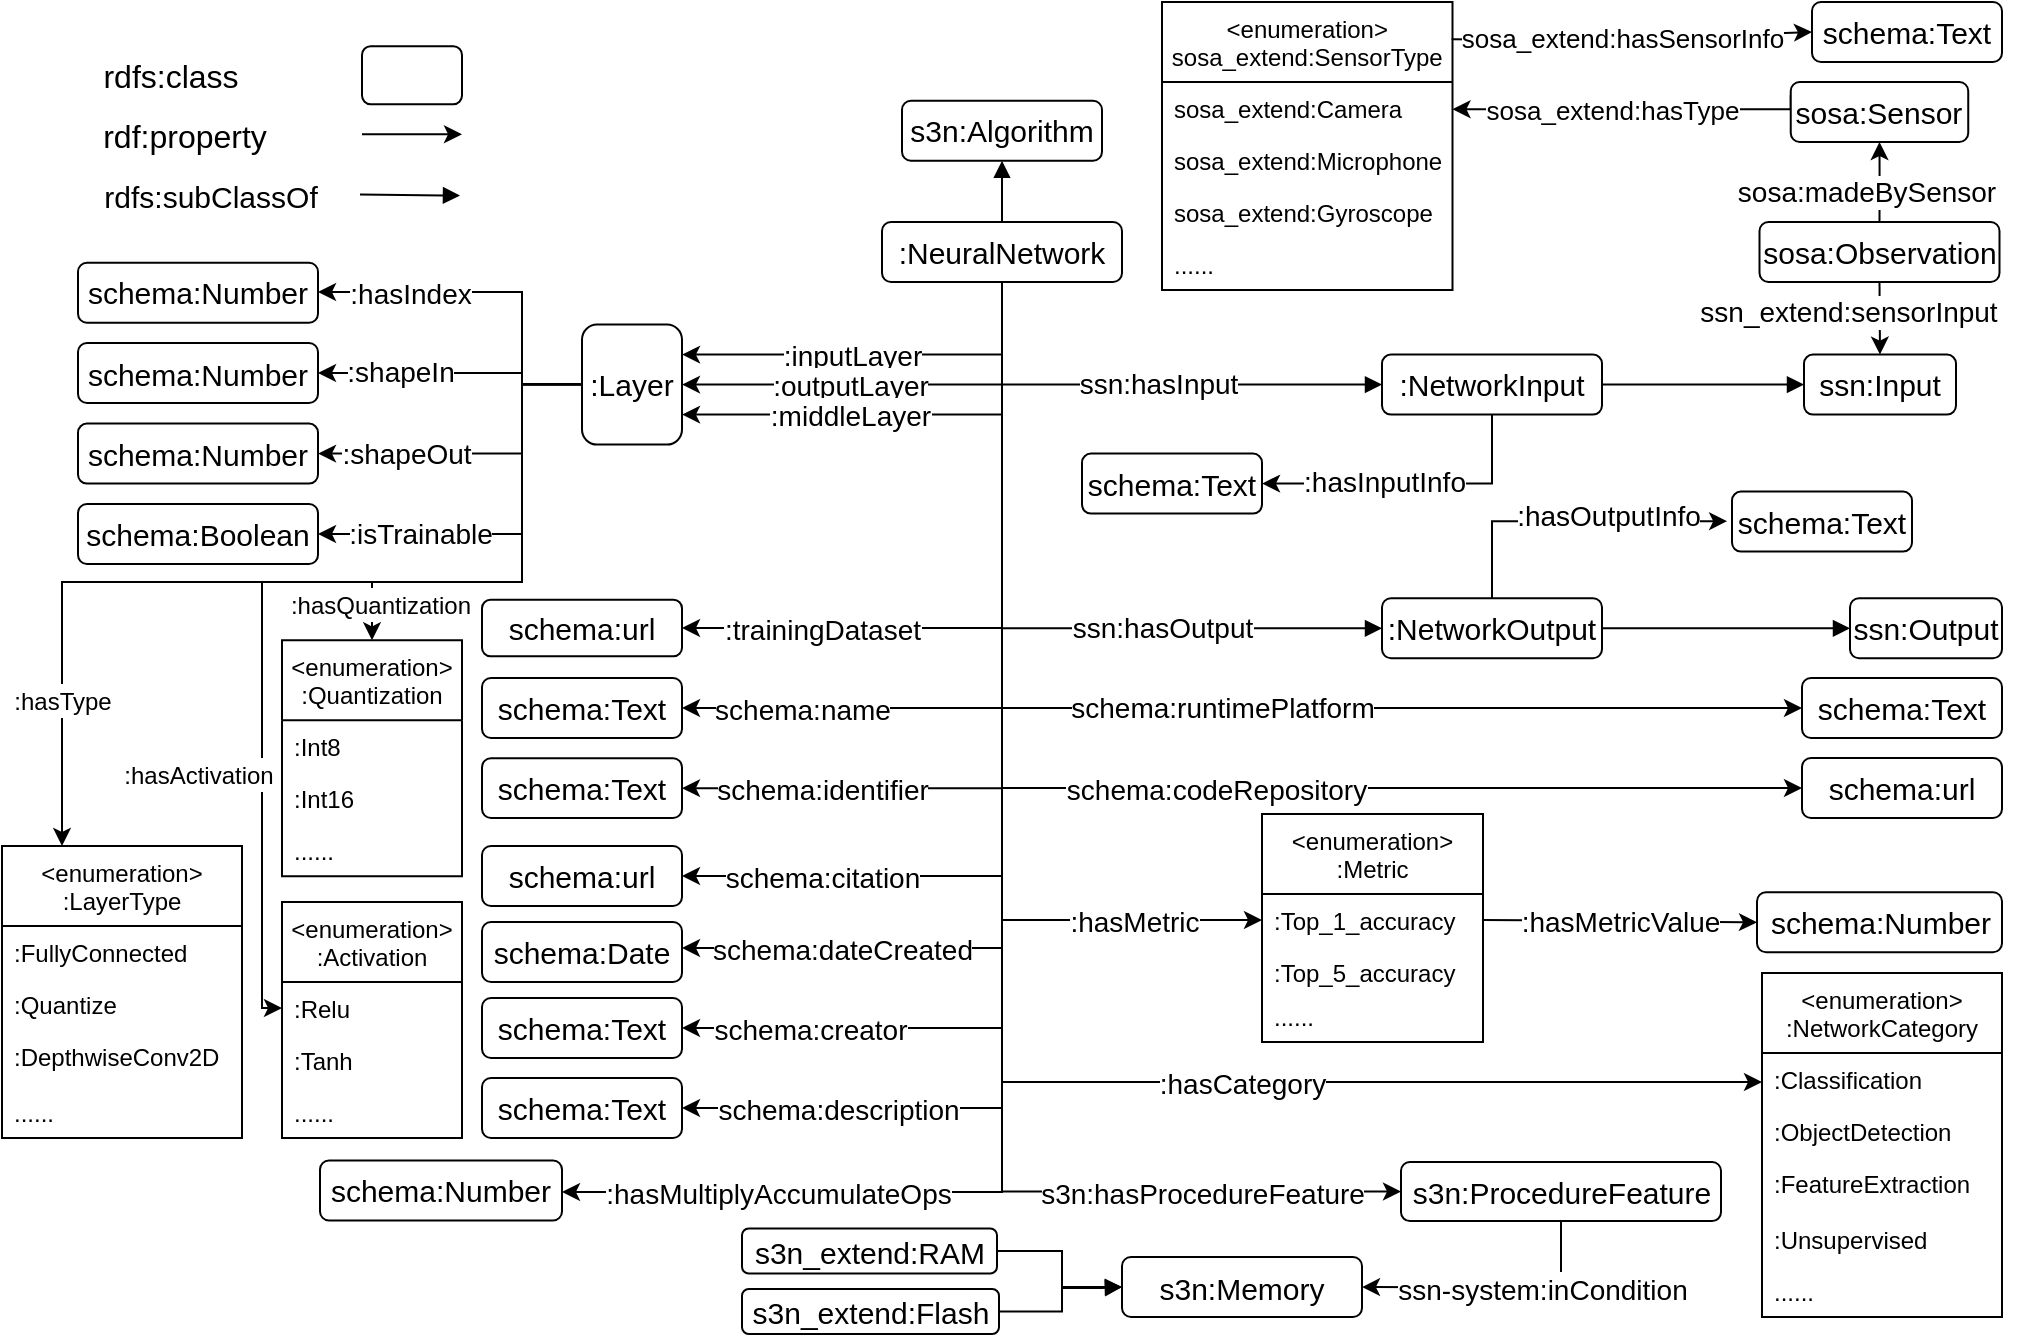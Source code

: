 <mxfile version="15.9.4" type="github">
  <diagram id="uV-LiDX_3luVWXQ_N6UU" name="Page-1">
    <mxGraphModel dx="2555" dy="695" grid="1" gridSize="10" guides="1" tooltips="1" connect="1" arrows="1" fold="1" page="1" pageScale="1" pageWidth="850" pageHeight="1100" math="0" shadow="0">
      <root>
        <mxCell id="0" />
        <mxCell id="1" parent="0" />
        <mxCell id="5j0TbUP-GXuLhpRAQQWD-1" value="s3n:Algorithm" style="rounded=1;whiteSpace=wrap;html=1;fontSize=15;" parent="1" vertex="1">
          <mxGeometry x="10" y="239.38" width="100" height="30" as="geometry" />
        </mxCell>
        <mxCell id="5j0TbUP-GXuLhpRAQQWD-2" value="&lt;font style=&quot;font-size: 14px&quot;&gt;schema:name&lt;/font&gt;" style="edgeStyle=orthogonalEdgeStyle;rounded=0;orthogonalLoop=1;jettySize=auto;html=1;exitX=0.5;exitY=1;exitDx=0;exitDy=0;fontSize=15;entryX=1;entryY=0.5;entryDx=0;entryDy=0;" parent="1" target="5j0TbUP-GXuLhpRAQQWD-20" edge="1">
          <mxGeometry x="0.671" relative="1" as="geometry">
            <mxPoint x="-90" y="503" as="targetPoint" />
            <Array as="points">
              <mxPoint x="60" y="543" />
            </Array>
            <mxPoint as="offset" />
            <mxPoint x="60" y="338.0" as="sourcePoint" />
          </mxGeometry>
        </mxCell>
        <mxCell id="5j0TbUP-GXuLhpRAQQWD-3" value="&lt;font style=&quot;font-size: 14px&quot;&gt;:trainingDataset&lt;/font&gt;" style="edgeStyle=orthogonalEdgeStyle;rounded=0;orthogonalLoop=1;jettySize=auto;html=1;exitX=0.5;exitY=1;exitDx=0;exitDy=0;entryX=1;entryY=0.5;entryDx=0;entryDy=0;fontSize=15;" parent="1" target="5j0TbUP-GXuLhpRAQQWD-21" edge="1">
          <mxGeometry x="0.569" relative="1" as="geometry">
            <mxPoint x="60" y="748" as="targetPoint" />
            <mxPoint as="offset" />
            <mxPoint x="60" y="338.0" as="sourcePoint" />
            <Array as="points">
              <mxPoint x="60" y="503" />
            </Array>
          </mxGeometry>
        </mxCell>
        <mxCell id="5j0TbUP-GXuLhpRAQQWD-5" value="&lt;font style=&quot;font-size: 14px&quot;&gt;:inputLayer&lt;/font&gt;" style="edgeStyle=orthogonalEdgeStyle;rounded=0;orthogonalLoop=1;jettySize=auto;html=1;exitX=0.5;exitY=1;exitDx=0;exitDy=0;entryX=1;entryY=0.25;entryDx=0;entryDy=0;fontSize=15;" parent="1" source="5j0TbUP-GXuLhpRAQQWD-15" target="5j0TbUP-GXuLhpRAQQWD-17" edge="1">
          <mxGeometry x="0.135" relative="1" as="geometry">
            <mxPoint as="offset" />
          </mxGeometry>
        </mxCell>
        <mxCell id="5j0TbUP-GXuLhpRAQQWD-6" value="&lt;font style=&quot;font-size: 14px&quot;&gt;:outputLayer&lt;/font&gt;" style="edgeStyle=orthogonalEdgeStyle;rounded=0;orthogonalLoop=1;jettySize=auto;html=1;exitX=0.5;exitY=1;exitDx=0;exitDy=0;entryX=1;entryY=0.5;entryDx=0;entryDy=0;fontSize=15;" parent="1" source="5j0TbUP-GXuLhpRAQQWD-15" target="5j0TbUP-GXuLhpRAQQWD-17" edge="1">
          <mxGeometry x="0.2" relative="1" as="geometry">
            <mxPoint x="-250" y="400" as="targetPoint" />
            <mxPoint as="offset" />
          </mxGeometry>
        </mxCell>
        <mxCell id="5j0TbUP-GXuLhpRAQQWD-7" value="&lt;font style=&quot;font-size: 14px&quot;&gt;:middleLayer&lt;/font&gt;" style="edgeStyle=orthogonalEdgeStyle;rounded=0;orthogonalLoop=1;jettySize=auto;html=1;exitX=0.5;exitY=1;exitDx=0;exitDy=0;entryX=1;entryY=0.75;entryDx=0;entryDy=0;fontSize=15;" parent="1" source="5j0TbUP-GXuLhpRAQQWD-15" target="5j0TbUP-GXuLhpRAQQWD-17" edge="1">
          <mxGeometry x="0.256" relative="1" as="geometry">
            <mxPoint as="offset" />
          </mxGeometry>
        </mxCell>
        <mxCell id="5j0TbUP-GXuLhpRAQQWD-11" value="&lt;font style=&quot;font-size: 14px&quot;&gt;s3n:hasProcedureFeature&lt;/font&gt;" style="edgeStyle=orthogonalEdgeStyle;rounded=0;orthogonalLoop=1;jettySize=auto;html=1;exitX=0.5;exitY=1;exitDx=0;exitDy=0;fontSize=15;endArrow=classic;endFill=1;entryX=0;entryY=0.5;entryDx=0;entryDy=0;" parent="1" source="5j0TbUP-GXuLhpRAQQWD-15" target="5j0TbUP-GXuLhpRAQQWD-171" edge="1">
          <mxGeometry x="0.696" relative="1" as="geometry">
            <mxPoint x="190" y="820" as="targetPoint" />
            <mxPoint as="offset" />
          </mxGeometry>
        </mxCell>
        <mxCell id="5j0TbUP-GXuLhpRAQQWD-12" style="edgeStyle=orthogonalEdgeStyle;rounded=0;orthogonalLoop=1;jettySize=auto;html=1;exitX=0.5;exitY=0;exitDx=0;exitDy=0;entryX=0.5;entryY=1;entryDx=0;entryDy=0;fontSize=15;endArrow=block;endFill=1;" parent="1" source="5j0TbUP-GXuLhpRAQQWD-15" target="5j0TbUP-GXuLhpRAQQWD-1" edge="1">
          <mxGeometry relative="1" as="geometry" />
        </mxCell>
        <mxCell id="5j0TbUP-GXuLhpRAQQWD-13" value="&lt;font style=&quot;font-size: 14px&quot;&gt;ssn:hasInput &lt;/font&gt;" style="edgeStyle=orthogonalEdgeStyle;rounded=0;orthogonalLoop=1;jettySize=auto;html=1;exitX=0.5;exitY=1;exitDx=0;exitDy=0;entryX=0;entryY=0.5;entryDx=0;entryDy=0;endArrow=block;endFill=1;" parent="1" target="5j0TbUP-GXuLhpRAQQWD-36" edge="1">
          <mxGeometry x="0.01" relative="1" as="geometry">
            <mxPoint as="offset" />
            <mxPoint x="60" y="345" as="sourcePoint" />
            <Array as="points">
              <mxPoint x="60" y="381" />
            </Array>
          </mxGeometry>
        </mxCell>
        <mxCell id="5j0TbUP-GXuLhpRAQQWD-14" value="&lt;font style=&quot;font-size: 14px&quot;&gt;ssn:hasOutput&lt;/font&gt;" style="edgeStyle=orthogonalEdgeStyle;rounded=0;orthogonalLoop=1;jettySize=auto;html=1;exitX=0.5;exitY=1;exitDx=0;exitDy=0;entryX=0;entryY=0.5;entryDx=0;entryDy=0;endArrow=block;endFill=1;" parent="1" target="5j0TbUP-GXuLhpRAQQWD-38" edge="1">
          <mxGeometry x="0.379" relative="1" as="geometry">
            <mxPoint as="offset" />
            <mxPoint x="60" y="339" as="sourcePoint" />
            <Array as="points">
              <mxPoint x="60" y="503" />
            </Array>
          </mxGeometry>
        </mxCell>
        <mxCell id="1VmDpu4pkAnbtlpNZlza-61" style="edgeStyle=orthogonalEdgeStyle;rounded=0;orthogonalLoop=1;jettySize=auto;html=1;exitX=0.5;exitY=1;exitDx=0;exitDy=0;entryX=0;entryY=0.5;entryDx=0;entryDy=0;" parent="1" source="5j0TbUP-GXuLhpRAQQWD-15" target="1VmDpu4pkAnbtlpNZlza-60" edge="1">
          <mxGeometry relative="1" as="geometry" />
        </mxCell>
        <mxCell id="1VmDpu4pkAnbtlpNZlza-62" value="&lt;font style=&quot;font-size: 14px&quot;&gt;schema:runtimePlatform&lt;/font&gt;" style="edgeLabel;html=1;align=center;verticalAlign=middle;resizable=0;points=[];" parent="1VmDpu4pkAnbtlpNZlza-61" vertex="1" connectable="0">
          <mxGeometry x="0.662" y="-2" relative="1" as="geometry">
            <mxPoint x="-187" y="-2" as="offset" />
          </mxGeometry>
        </mxCell>
        <mxCell id="5j0TbUP-GXuLhpRAQQWD-15" value=":NeuralNetwork" style="rounded=1;whiteSpace=wrap;html=1;fontSize=15;" parent="1" vertex="1">
          <mxGeometry y="300" width="120" height="30" as="geometry" />
        </mxCell>
        <mxCell id="1VmDpu4pkAnbtlpNZlza-74" value="" style="edgeStyle=orthogonalEdgeStyle;rounded=0;orthogonalLoop=1;jettySize=auto;html=1;exitX=0;exitY=0.5;exitDx=0;exitDy=0;entryX=0.5;entryY=0;entryDx=0;entryDy=0;fontSize=14;" parent="1" source="5j0TbUP-GXuLhpRAQQWD-17" target="1VmDpu4pkAnbtlpNZlza-30" edge="1">
          <mxGeometry x="-0.066" y="100" relative="1" as="geometry">
            <Array as="points">
              <mxPoint x="-180" y="381" />
              <mxPoint x="-180" y="480" />
              <mxPoint x="-255" y="480" />
            </Array>
            <mxPoint as="offset" />
          </mxGeometry>
        </mxCell>
        <mxCell id="1VmDpu4pkAnbtlpNZlza-75" style="edgeStyle=orthogonalEdgeStyle;rounded=0;orthogonalLoop=1;jettySize=auto;html=1;exitX=0;exitY=0.5;exitDx=0;exitDy=0;fontSize=14;entryX=0.25;entryY=0;entryDx=0;entryDy=0;" parent="1" source="5j0TbUP-GXuLhpRAQQWD-17" target="1VmDpu4pkAnbtlpNZlza-34" edge="1">
          <mxGeometry relative="1" as="geometry">
            <mxPoint x="-360" y="600" as="targetPoint" />
            <Array as="points">
              <mxPoint x="-180" y="381" />
              <mxPoint x="-180" y="480" />
              <mxPoint x="-410" y="480" />
            </Array>
          </mxGeometry>
        </mxCell>
        <mxCell id="1VmDpu4pkAnbtlpNZlza-79" value="&lt;font style=&quot;font-size: 12px&quot;&gt;:hasType&lt;/font&gt;" style="edgeLabel;html=1;align=center;verticalAlign=middle;resizable=0;points=[];fontSize=14;" parent="1VmDpu4pkAnbtlpNZlza-75" vertex="1" connectable="0">
          <mxGeometry x="0.618" y="-1" relative="1" as="geometry">
            <mxPoint x="1" y="20" as="offset" />
          </mxGeometry>
        </mxCell>
        <mxCell id="1VmDpu4pkAnbtlpNZlza-76" style="edgeStyle=orthogonalEdgeStyle;rounded=0;orthogonalLoop=1;jettySize=auto;html=1;exitX=0;exitY=0.5;exitDx=0;exitDy=0;entryX=0;entryY=0.5;entryDx=0;entryDy=0;fontSize=14;" parent="1" source="5j0TbUP-GXuLhpRAQQWD-17" target="1VmDpu4pkAnbtlpNZlza-17" edge="1">
          <mxGeometry relative="1" as="geometry">
            <Array as="points">
              <mxPoint x="-180" y="381" />
              <mxPoint x="-180" y="480" />
              <mxPoint x="-310" y="480" />
              <mxPoint x="-310" y="693" />
            </Array>
          </mxGeometry>
        </mxCell>
        <mxCell id="1VmDpu4pkAnbtlpNZlza-80" value="&lt;font style=&quot;font-size: 12px&quot;&gt;:hasActivation&lt;/font&gt;" style="edgeLabel;html=1;align=center;verticalAlign=middle;resizable=0;points=[];fontSize=14;" parent="1VmDpu4pkAnbtlpNZlza-76" vertex="1" connectable="0">
          <mxGeometry x="0.345" y="-2" relative="1" as="geometry">
            <mxPoint x="-30" y="30" as="offset" />
          </mxGeometry>
        </mxCell>
        <mxCell id="5j0TbUP-GXuLhpRAQQWD-17" value=":Layer" style="rounded=1;whiteSpace=wrap;html=1;fontSize=15;" parent="1" vertex="1">
          <mxGeometry x="-150" y="351.31" width="50" height="60" as="geometry" />
        </mxCell>
        <mxCell id="5j0TbUP-GXuLhpRAQQWD-20" value="schema:Text" style="rounded=1;whiteSpace=wrap;html=1;fontSize=15;" parent="1" vertex="1">
          <mxGeometry x="-200" y="528" width="100" height="30" as="geometry" />
        </mxCell>
        <mxCell id="5j0TbUP-GXuLhpRAQQWD-21" value="schema:url" style="rounded=1;whiteSpace=wrap;html=1;fontSize=15;" parent="1" vertex="1">
          <mxGeometry x="-200" y="488.88" width="100" height="28.25" as="geometry" />
        </mxCell>
        <mxCell id="5j0TbUP-GXuLhpRAQQWD-23" style="edgeStyle=orthogonalEdgeStyle;rounded=0;orthogonalLoop=1;jettySize=auto;html=1;exitX=0.5;exitY=1;exitDx=0;exitDy=0;fontSize=15;" parent="1" edge="1">
          <mxGeometry relative="1" as="geometry">
            <mxPoint x="571" y="516.25" as="sourcePoint" />
            <mxPoint x="571" y="516.25" as="targetPoint" />
          </mxGeometry>
        </mxCell>
        <mxCell id="5j0TbUP-GXuLhpRAQQWD-24" value="" style="rounded=1;whiteSpace=wrap;html=1;fontSize=16;" parent="1" vertex="1">
          <mxGeometry x="-260" y="212.13" width="50" height="29" as="geometry" />
        </mxCell>
        <mxCell id="5j0TbUP-GXuLhpRAQQWD-25" value="rdfs:class" style="text;html=1;align=center;verticalAlign=middle;resizable=0;points=[];autosize=1;strokeColor=none;fontSize=16;" parent="1" vertex="1">
          <mxGeometry x="-396" y="216.63" width="80" height="20" as="geometry" />
        </mxCell>
        <mxCell id="5j0TbUP-GXuLhpRAQQWD-26" value="rdf:property" style="text;html=1;align=center;verticalAlign=middle;resizable=0;points=[];autosize=1;strokeColor=none;fontSize=16;" parent="1" vertex="1">
          <mxGeometry x="-399" y="246.63" width="100" height="20" as="geometry" />
        </mxCell>
        <mxCell id="5j0TbUP-GXuLhpRAQQWD-27" value="" style="endArrow=classic;html=1;fontSize=16;" parent="1" edge="1">
          <mxGeometry width="50" height="50" relative="1" as="geometry">
            <mxPoint x="-260" y="256.13" as="sourcePoint" />
            <mxPoint x="-210" y="256.13" as="targetPoint" />
            <Array as="points">
              <mxPoint x="-250" y="256.13" />
            </Array>
          </mxGeometry>
        </mxCell>
        <mxCell id="5j0TbUP-GXuLhpRAQQWD-28" value="" style="endArrow=block;html=1;fontSize=16;endFill=1;" parent="1" edge="1">
          <mxGeometry width="50" height="50" relative="1" as="geometry">
            <mxPoint x="-261" y="286.29" as="sourcePoint" />
            <mxPoint x="-211" y="286.79" as="targetPoint" />
          </mxGeometry>
        </mxCell>
        <mxCell id="5j0TbUP-GXuLhpRAQQWD-32" value="rdfs:subClassOf" style="text;html=1;align=center;verticalAlign=middle;resizable=0;points=[];autosize=1;strokeColor=none;fontSize=15;" parent="1" vertex="1">
          <mxGeometry x="-396" y="276.63" width="120" height="20" as="geometry" />
        </mxCell>
        <mxCell id="5j0TbUP-GXuLhpRAQQWD-33" value="ssn:Input" style="rounded=1;whiteSpace=wrap;html=1;fontSize=15;" parent="1" vertex="1">
          <mxGeometry x="461" y="366.31" width="76" height="30" as="geometry" />
        </mxCell>
        <mxCell id="5j0TbUP-GXuLhpRAQQWD-34" value="ssn:Output" style="rounded=1;whiteSpace=wrap;html=1;fontSize=15;" parent="1" vertex="1">
          <mxGeometry x="484" y="488.13" width="76" height="30" as="geometry" />
        </mxCell>
        <mxCell id="5j0TbUP-GXuLhpRAQQWD-35" style="edgeStyle=orthogonalEdgeStyle;rounded=0;orthogonalLoop=1;jettySize=auto;html=1;exitX=1;exitY=0.5;exitDx=0;exitDy=0;entryX=0;entryY=0.5;entryDx=0;entryDy=0;endArrow=block;endFill=1;" parent="1" source="5j0TbUP-GXuLhpRAQQWD-36" target="5j0TbUP-GXuLhpRAQQWD-33" edge="1">
          <mxGeometry relative="1" as="geometry">
            <mxPoint x="465" y="380.31" as="targetPoint" />
            <Array as="points">
              <mxPoint x="413" y="381" />
              <mxPoint x="484" y="381" />
            </Array>
          </mxGeometry>
        </mxCell>
        <mxCell id="5j0TbUP-GXuLhpRAQQWD-178" style="edgeStyle=orthogonalEdgeStyle;rounded=0;orthogonalLoop=1;jettySize=auto;html=1;exitX=0.5;exitY=1;exitDx=0;exitDy=0;entryX=1;entryY=0.5;entryDx=0;entryDy=0;" parent="1" source="5j0TbUP-GXuLhpRAQQWD-36" target="5j0TbUP-GXuLhpRAQQWD-61" edge="1">
          <mxGeometry relative="1" as="geometry">
            <Array as="points">
              <mxPoint x="305" y="431" />
            </Array>
            <mxPoint x="290" y="433.5" as="targetPoint" />
          </mxGeometry>
        </mxCell>
        <mxCell id="5j0TbUP-GXuLhpRAQQWD-179" value="&lt;font style=&quot;font-size: 14px&quot;&gt;:hasInputInfo&lt;/font&gt;" style="edgeLabel;html=1;align=center;verticalAlign=middle;resizable=0;points=[];" parent="5j0TbUP-GXuLhpRAQQWD-178" vertex="1" connectable="0">
          <mxGeometry x="0.06" y="1" relative="1" as="geometry">
            <mxPoint x="-10" y="-2" as="offset" />
          </mxGeometry>
        </mxCell>
        <mxCell id="5j0TbUP-GXuLhpRAQQWD-36" value=":NetworkInput" style="rounded=1;whiteSpace=wrap;html=1;fontSize=15;" parent="1" vertex="1">
          <mxGeometry x="250" y="366.31" width="110" height="30" as="geometry" />
        </mxCell>
        <mxCell id="5j0TbUP-GXuLhpRAQQWD-37" style="edgeStyle=orthogonalEdgeStyle;rounded=0;orthogonalLoop=1;jettySize=auto;html=1;exitX=1;exitY=0.5;exitDx=0;exitDy=0;endArrow=block;endFill=1;entryX=0;entryY=0.5;entryDx=0;entryDy=0;" parent="1" source="5j0TbUP-GXuLhpRAQQWD-38" target="5j0TbUP-GXuLhpRAQQWD-34" edge="1">
          <mxGeometry relative="1" as="geometry">
            <Array as="points" />
            <mxPoint x="640" y="536.5" as="targetPoint" />
          </mxGeometry>
        </mxCell>
        <mxCell id="5j0TbUP-GXuLhpRAQQWD-181" style="edgeStyle=orthogonalEdgeStyle;rounded=0;orthogonalLoop=1;jettySize=auto;html=1;exitX=0.5;exitY=0;exitDx=0;exitDy=0;entryX=-0.027;entryY=0.493;entryDx=0;entryDy=0;entryPerimeter=0;" parent="1" source="5j0TbUP-GXuLhpRAQQWD-38" target="5j0TbUP-GXuLhpRAQQWD-64" edge="1">
          <mxGeometry relative="1" as="geometry">
            <Array as="points">
              <mxPoint x="305" y="450" />
            </Array>
          </mxGeometry>
        </mxCell>
        <mxCell id="5j0TbUP-GXuLhpRAQQWD-182" value="&lt;font style=&quot;font-size: 14px&quot;&gt;:hasOutputInfo&lt;/font&gt;" style="edgeLabel;html=1;align=center;verticalAlign=middle;resizable=0;points=[];" parent="5j0TbUP-GXuLhpRAQQWD-181" vertex="1" connectable="0">
          <mxGeometry x="-0.257" y="-1" relative="1" as="geometry">
            <mxPoint x="38" y="-4" as="offset" />
          </mxGeometry>
        </mxCell>
        <mxCell id="5j0TbUP-GXuLhpRAQQWD-38" value=":NetworkOutput" style="rounded=1;whiteSpace=wrap;html=1;fontSize=15;" parent="1" vertex="1">
          <mxGeometry x="250" y="488.13" width="110" height="30" as="geometry" />
        </mxCell>
        <mxCell id="5j0TbUP-GXuLhpRAQQWD-39" style="edgeStyle=orthogonalEdgeStyle;rounded=0;orthogonalLoop=1;jettySize=auto;html=1;entryX=1;entryY=0.5;entryDx=0;entryDy=0;" parent="1" target="5j0TbUP-GXuLhpRAQQWD-47" edge="1">
          <mxGeometry relative="1" as="geometry">
            <Array as="points">
              <mxPoint x="-180" y="381" />
              <mxPoint x="-180" y="376" />
              <mxPoint x="-282" y="376" />
            </Array>
            <mxPoint x="-180" y="376" as="sourcePoint" />
          </mxGeometry>
        </mxCell>
        <mxCell id="5j0TbUP-GXuLhpRAQQWD-40" value="&lt;font style=&quot;font-size: 14px&quot;&gt;:shapeIn&lt;/font&gt;" style="edgeLabel;html=1;align=center;verticalAlign=middle;resizable=0;points=[];" parent="5j0TbUP-GXuLhpRAQQWD-39" vertex="1" connectable="0">
          <mxGeometry x="0.41" relative="1" as="geometry">
            <mxPoint x="8" y="-1" as="offset" />
          </mxGeometry>
        </mxCell>
        <mxCell id="5j0TbUP-GXuLhpRAQQWD-41" value="" style="edgeStyle=orthogonalEdgeStyle;rounded=0;orthogonalLoop=1;jettySize=auto;html=1;entryX=1;entryY=0.5;entryDx=0;entryDy=0;" parent="1" target="5j0TbUP-GXuLhpRAQQWD-48" edge="1">
          <mxGeometry x="0.538" relative="1" as="geometry">
            <Array as="points">
              <mxPoint x="-180" y="381" />
              <mxPoint x="-180" y="416" />
            </Array>
            <mxPoint as="offset" />
            <mxPoint x="-171" y="381" as="sourcePoint" />
          </mxGeometry>
        </mxCell>
        <mxCell id="5j0TbUP-GXuLhpRAQQWD-42" value="&lt;font style=&quot;font-size: 14px&quot;&gt;:shapeOut&lt;/font&gt;" style="edgeLabel;html=1;align=center;verticalAlign=middle;resizable=0;points=[];" parent="5j0TbUP-GXuLhpRAQQWD-41" vertex="1" connectable="0">
          <mxGeometry x="0.287" relative="1" as="geometry">
            <mxPoint x="-8" as="offset" />
          </mxGeometry>
        </mxCell>
        <mxCell id="5j0TbUP-GXuLhpRAQQWD-43" style="edgeStyle=orthogonalEdgeStyle;rounded=0;orthogonalLoop=1;jettySize=auto;html=1;entryX=1;entryY=0.5;entryDx=0;entryDy=0;" parent="1" target="5j0TbUP-GXuLhpRAQQWD-49" edge="1">
          <mxGeometry relative="1" as="geometry">
            <Array as="points">
              <mxPoint x="-151" y="381" />
              <mxPoint x="-180" y="381" />
              <mxPoint x="-180" y="456" />
            </Array>
            <mxPoint x="-151" y="381" as="sourcePoint" />
          </mxGeometry>
        </mxCell>
        <mxCell id="5j0TbUP-GXuLhpRAQQWD-44" value="&lt;font style=&quot;font-size: 14px&quot;&gt;:isTrainable&lt;/font&gt;" style="edgeLabel;html=1;align=center;verticalAlign=middle;resizable=0;points=[];" parent="5j0TbUP-GXuLhpRAQQWD-43" vertex="1" connectable="0">
          <mxGeometry x="0.229" y="1" relative="1" as="geometry">
            <mxPoint x="-29" y="-1" as="offset" />
          </mxGeometry>
        </mxCell>
        <mxCell id="5j0TbUP-GXuLhpRAQQWD-47" value="schema:Number" style="rounded=1;whiteSpace=wrap;html=1;fontSize=15;" parent="1" vertex="1">
          <mxGeometry x="-402" y="360.5" width="120" height="30" as="geometry" />
        </mxCell>
        <mxCell id="5j0TbUP-GXuLhpRAQQWD-48" value="schema:Number" style="rounded=1;whiteSpace=wrap;html=1;fontSize=15;" parent="1" vertex="1">
          <mxGeometry x="-402" y="400.81" width="120" height="30" as="geometry" />
        </mxCell>
        <mxCell id="5j0TbUP-GXuLhpRAQQWD-49" value="schema:Boolean" style="rounded=1;whiteSpace=wrap;html=1;fontSize=15;" parent="1" vertex="1">
          <mxGeometry x="-402" y="441" width="120" height="30" as="geometry" />
        </mxCell>
        <mxCell id="5j0TbUP-GXuLhpRAQQWD-61" value="schema:Text" style="rounded=1;whiteSpace=wrap;html=1;fontSize=15;" parent="1" vertex="1">
          <mxGeometry x="100" y="415.81" width="90" height="30" as="geometry" />
        </mxCell>
        <mxCell id="5j0TbUP-GXuLhpRAQQWD-64" value="schema:Text" style="rounded=1;whiteSpace=wrap;html=1;fontSize=15;" parent="1" vertex="1">
          <mxGeometry x="425" y="434.81" width="90" height="30" as="geometry" />
        </mxCell>
        <mxCell id="5j0TbUP-GXuLhpRAQQWD-66" value="schema:Number" style="rounded=1;whiteSpace=wrap;html=1;fontSize=15;" parent="1" vertex="1">
          <mxGeometry x="-402" y="320.38" width="120" height="30" as="geometry" />
        </mxCell>
        <mxCell id="5j0TbUP-GXuLhpRAQQWD-67" style="edgeStyle=orthogonalEdgeStyle;rounded=0;orthogonalLoop=1;jettySize=auto;html=1;" parent="1" target="5j0TbUP-GXuLhpRAQQWD-66" edge="1">
          <mxGeometry relative="1" as="geometry">
            <Array as="points">
              <mxPoint x="-180" y="381" />
              <mxPoint x="-180" y="335" />
            </Array>
            <mxPoint x="-171" y="381" as="sourcePoint" />
            <mxPoint x="-220" y="250.5" as="targetPoint" />
          </mxGeometry>
        </mxCell>
        <mxCell id="5j0TbUP-GXuLhpRAQQWD-68" value="&lt;font style=&quot;font-size: 14px&quot;&gt;:hasIndex&lt;/font&gt;" style="edgeLabel;html=1;align=center;verticalAlign=middle;resizable=0;points=[];" parent="5j0TbUP-GXuLhpRAQQWD-67" vertex="1" connectable="0">
          <mxGeometry x="0.41" relative="1" as="geometry">
            <mxPoint x="-1" y="1" as="offset" />
          </mxGeometry>
        </mxCell>
        <mxCell id="5j0TbUP-GXuLhpRAQQWD-101" value="&lt;font style=&quot;font-size: 13px&quot;&gt;sosa_extend:hasSensorInfo&lt;/font&gt;" style="endArrow=classic;html=1;rounded=0;entryX=0;entryY=0.5;entryDx=0;entryDy=0;exitX=0.997;exitY=0.129;exitDx=0;exitDy=0;exitPerimeter=0;" parent="1" source="1VmDpu4pkAnbtlpNZlza-89" target="5j0TbUP-GXuLhpRAQQWD-103" edge="1">
          <mxGeometry x="-0.058" width="50" height="50" relative="1" as="geometry">
            <mxPoint x="350" y="170" as="sourcePoint" />
            <mxPoint x="305.5" y="47.44" as="targetPoint" />
            <Array as="points">
              <mxPoint x="350" y="209" />
            </Array>
            <mxPoint as="offset" />
          </mxGeometry>
        </mxCell>
        <mxCell id="5j0TbUP-GXuLhpRAQQWD-103" value="schema:Text" style="rounded=1;whiteSpace=wrap;html=1;fontSize=15;" parent="1" vertex="1">
          <mxGeometry x="465" y="190" width="95" height="30" as="geometry" />
        </mxCell>
        <mxCell id="5j0TbUP-GXuLhpRAQQWD-112" value="&lt;font style=&quot;font-size: 14px&quot;&gt;:hasMetric&lt;/font&gt;" style="edgeStyle=orthogonalEdgeStyle;rounded=0;orthogonalLoop=1;jettySize=auto;html=1;exitX=0.5;exitY=1;exitDx=0;exitDy=0;entryX=0;entryY=0.5;entryDx=0;entryDy=0;fontSize=15;" parent="1" target="1VmDpu4pkAnbtlpNZlza-41" edge="1">
          <mxGeometry x="0.709" relative="1" as="geometry">
            <mxPoint as="offset" />
            <mxPoint x="60" y="338" as="sourcePoint" />
            <Array as="points">
              <mxPoint x="60" y="649" />
            </Array>
            <mxPoint x="259.5" y="653" as="targetPoint" />
          </mxGeometry>
        </mxCell>
        <mxCell id="5j0TbUP-GXuLhpRAQQWD-114" value="&lt;font style=&quot;font-size: 14px&quot;&gt;:hasMetricValue&lt;/font&gt;" style="endArrow=classic;html=1;rounded=0;entryX=0;entryY=0.5;entryDx=0;entryDy=0;exitX=1;exitY=0.5;exitDx=0;exitDy=0;startArrow=none;" parent="1" source="1VmDpu4pkAnbtlpNZlza-41" target="5j0TbUP-GXuLhpRAQQWD-115" edge="1">
          <mxGeometry width="50" height="50" relative="1" as="geometry">
            <mxPoint x="419.5" y="591.13" as="sourcePoint" />
            <mxPoint x="576.68" y="628.45" as="targetPoint" />
          </mxGeometry>
        </mxCell>
        <mxCell id="5j0TbUP-GXuLhpRAQQWD-115" value="schema:Number" style="rounded=1;whiteSpace=wrap;html=1;fontSize=15;" parent="1" vertex="1">
          <mxGeometry x="437.5" y="635.13" width="122.5" height="30" as="geometry" />
        </mxCell>
        <mxCell id="5j0TbUP-GXuLhpRAQQWD-121" value="&lt;font style=&quot;font-size: 14px&quot;&gt;schema:identifier&lt;/font&gt;" style="edgeStyle=orthogonalEdgeStyle;rounded=0;orthogonalLoop=1;jettySize=auto;html=1;exitX=0.5;exitY=1;exitDx=0;exitDy=0;entryX=1;entryY=0.5;entryDx=0;entryDy=0;fontSize=15;" parent="1" target="5j0TbUP-GXuLhpRAQQWD-122" edge="1">
          <mxGeometry x="0.654" relative="1" as="geometry">
            <mxPoint x="70" y="758" as="targetPoint" />
            <mxPoint as="offset" />
            <mxPoint x="60" y="338.0" as="sourcePoint" />
            <Array as="points">
              <mxPoint x="60" y="583" />
            </Array>
          </mxGeometry>
        </mxCell>
        <mxCell id="5j0TbUP-GXuLhpRAQQWD-122" value="schema:Text" style="rounded=1;whiteSpace=wrap;html=1;fontSize=15;" parent="1" vertex="1">
          <mxGeometry x="-200" y="568.13" width="100" height="29.87" as="geometry" />
        </mxCell>
        <mxCell id="5j0TbUP-GXuLhpRAQQWD-125" value="&lt;font style=&quot;font-size: 14px&quot;&gt;schema:codeRepository&lt;/font&gt;" style="edgeStyle=orthogonalEdgeStyle;rounded=0;orthogonalLoop=1;jettySize=auto;html=1;exitX=0.5;exitY=1;exitDx=0;exitDy=0;entryX=0;entryY=0.5;entryDx=0;entryDy=0;fontSize=15;" parent="1" target="1VmDpu4pkAnbtlpNZlza-84" edge="1">
          <mxGeometry x="0.012" relative="1" as="geometry">
            <mxPoint x="60" y="800" as="targetPoint" />
            <mxPoint as="offset" />
            <mxPoint x="60" y="390" as="sourcePoint" />
            <Array as="points">
              <mxPoint x="60" y="583" />
            </Array>
          </mxGeometry>
        </mxCell>
        <mxCell id="5j0TbUP-GXuLhpRAQQWD-127" value="&lt;font style=&quot;font-size: 14px&quot;&gt;schema:citation&lt;/font&gt;" style="edgeStyle=orthogonalEdgeStyle;rounded=0;orthogonalLoop=1;jettySize=auto;html=1;exitX=0.5;exitY=1;exitDx=0;exitDy=0;entryX=1;entryY=0.5;entryDx=0;entryDy=0;fontSize=15;" parent="1" target="5j0TbUP-GXuLhpRAQQWD-128" edge="1">
          <mxGeometry x="0.61" relative="1" as="geometry">
            <mxPoint x="60" y="838.5" as="targetPoint" />
            <mxPoint as="offset" />
            <mxPoint x="60" y="428.5" as="sourcePoint" />
            <Array as="points">
              <mxPoint x="60" y="627" />
            </Array>
          </mxGeometry>
        </mxCell>
        <mxCell id="5j0TbUP-GXuLhpRAQQWD-128" value="schema:url" style="rounded=1;whiteSpace=wrap;html=1;fontSize=15;" parent="1" vertex="1">
          <mxGeometry x="-200" y="612" width="100" height="30" as="geometry" />
        </mxCell>
        <mxCell id="5j0TbUP-GXuLhpRAQQWD-139" value="&lt;font style=&quot;font-size: 14px&quot;&gt;:hasCategory&lt;/font&gt;" style="edgeStyle=orthogonalEdgeStyle;rounded=0;orthogonalLoop=1;jettySize=auto;html=1;fontSize=15;exitX=0.5;exitY=1;exitDx=0;exitDy=0;" parent="1" source="5j0TbUP-GXuLhpRAQQWD-15" edge="1">
          <mxGeometry x="0.333" relative="1" as="geometry">
            <mxPoint as="offset" />
            <mxPoint x="60" y="340" as="sourcePoint" />
            <Array as="points">
              <mxPoint x="60" y="730" />
              <mxPoint x="280" y="730" />
            </Array>
            <mxPoint x="440" y="730" as="targetPoint" />
          </mxGeometry>
        </mxCell>
        <mxCell id="5j0TbUP-GXuLhpRAQQWD-150" value="&lt;font style=&quot;font-size: 14px&quot;&gt;schema:description&lt;/font&gt;" style="edgeStyle=orthogonalEdgeStyle;rounded=0;orthogonalLoop=1;jettySize=auto;html=1;exitX=0.5;exitY=1;exitDx=0;exitDy=0;entryX=1;entryY=0.5;entryDx=0;entryDy=0;fontSize=15;" parent="1" target="5j0TbUP-GXuLhpRAQQWD-151" edge="1">
          <mxGeometry x="0.632" relative="1" as="geometry">
            <mxPoint x="60" y="888.18" as="targetPoint" />
            <mxPoint as="offset" />
            <mxPoint x="60.0" y="478.18" as="sourcePoint" />
            <Array as="points">
              <mxPoint x="60" y="743" />
            </Array>
          </mxGeometry>
        </mxCell>
        <mxCell id="5j0TbUP-GXuLhpRAQQWD-151" value="schema:Text" style="rounded=1;whiteSpace=wrap;html=1;fontSize=15;" parent="1" vertex="1">
          <mxGeometry x="-200" y="728" width="100" height="30" as="geometry" />
        </mxCell>
        <mxCell id="5j0TbUP-GXuLhpRAQQWD-152" value="&lt;font style=&quot;font-size: 14px&quot;&gt;:hasMultiplyAccumulateOps&lt;/font&gt;" style="edgeStyle=orthogonalEdgeStyle;rounded=0;orthogonalLoop=1;jettySize=auto;html=1;exitX=0.5;exitY=1;exitDx=0;exitDy=0;entryX=1;entryY=0.5;entryDx=0;entryDy=0;fontSize=15;startArrow=none;" parent="1" source="5j0TbUP-GXuLhpRAQQWD-15" target="5j0TbUP-GXuLhpRAQQWD-153" edge="1">
          <mxGeometry x="0.678" relative="1" as="geometry">
            <mxPoint x="60" y="930.31" as="targetPoint" />
            <mxPoint as="offset" />
            <mxPoint x="60.0" y="520.31" as="sourcePoint" />
            <Array as="points">
              <mxPoint x="60" y="785" />
              <mxPoint x="-160" y="785" />
            </Array>
          </mxGeometry>
        </mxCell>
        <mxCell id="5j0TbUP-GXuLhpRAQQWD-153" value="schema:Number" style="rounded=1;whiteSpace=wrap;html=1;fontSize=15;" parent="1" vertex="1">
          <mxGeometry x="-281" y="769.26" width="121" height="30" as="geometry" />
        </mxCell>
        <mxCell id="5j0TbUP-GXuLhpRAQQWD-154" value="&lt;font style=&quot;font-size: 14px&quot;&gt;schema:dateCreated&lt;/font&gt;" style="edgeStyle=orthogonalEdgeStyle;rounded=0;orthogonalLoop=1;jettySize=auto;html=1;exitX=0.5;exitY=1;exitDx=0;exitDy=0;entryX=1;entryY=0.5;entryDx=0;entryDy=0;fontSize=15;" parent="1" edge="1">
          <mxGeometry x="0.364" relative="1" as="geometry">
            <mxPoint x="-100" y="663" as="targetPoint" />
            <mxPoint as="offset" />
            <mxPoint x="60.0" y="571.24" as="sourcePoint" />
            <Array as="points">
              <mxPoint x="60" y="663" />
            </Array>
          </mxGeometry>
        </mxCell>
        <mxCell id="5j0TbUP-GXuLhpRAQQWD-155" value="schema:Date" style="rounded=1;whiteSpace=wrap;html=1;fontSize=15;" parent="1" vertex="1">
          <mxGeometry x="-200" y="650" width="100" height="30" as="geometry" />
        </mxCell>
        <mxCell id="5j0TbUP-GXuLhpRAQQWD-159" value="&lt;font style=&quot;font-size: 14px&quot;&gt;schema:creator&lt;/font&gt;" style="edgeStyle=orthogonalEdgeStyle;rounded=0;orthogonalLoop=1;jettySize=auto;html=1;exitX=0.5;exitY=1;exitDx=0;exitDy=0;entryX=1;entryY=0.5;entryDx=0;entryDy=0;fontSize=15;" parent="1" target="5j0TbUP-GXuLhpRAQQWD-160" edge="1">
          <mxGeometry x="0.462" relative="1" as="geometry">
            <mxPoint x="60" y="1036.99" as="targetPoint" />
            <mxPoint as="offset" />
            <mxPoint x="60.0" y="626.99" as="sourcePoint" />
            <Array as="points">
              <mxPoint x="60" y="703" />
            </Array>
          </mxGeometry>
        </mxCell>
        <mxCell id="5j0TbUP-GXuLhpRAQQWD-160" value="schema:Text" style="rounded=1;whiteSpace=wrap;html=1;fontSize=15;" parent="1" vertex="1">
          <mxGeometry x="-200" y="688" width="100" height="30" as="geometry" />
        </mxCell>
        <mxCell id="5j0TbUP-GXuLhpRAQQWD-170" value="&lt;font style=&quot;font-size: 14px&quot;&gt;ssn-system:inCondition&lt;/font&gt;" style="edgeStyle=orthogonalEdgeStyle;rounded=0;orthogonalLoop=1;jettySize=auto;html=1;exitX=0.5;exitY=1;exitDx=0;exitDy=0;fontSize=15;endArrow=classic;endFill=1;entryX=1;entryY=0.5;entryDx=0;entryDy=0;" parent="1" source="5j0TbUP-GXuLhpRAQQWD-171" target="5j0TbUP-GXuLhpRAQQWD-173" edge="1">
          <mxGeometry x="-0.035" relative="1" as="geometry">
            <mxPoint as="offset" />
            <Array as="points">
              <mxPoint x="340" y="833" />
              <mxPoint x="360" y="833" />
            </Array>
            <mxPoint x="202" y="832.51" as="targetPoint" />
          </mxGeometry>
        </mxCell>
        <mxCell id="5j0TbUP-GXuLhpRAQQWD-171" value="s3n:ProcedureFeature" style="rounded=1;whiteSpace=wrap;html=1;fontSize=15;" parent="1" vertex="1">
          <mxGeometry x="259.5" y="770" width="160" height="29.51" as="geometry" />
        </mxCell>
        <mxCell id="5j0TbUP-GXuLhpRAQQWD-173" value="s3n:Memory" style="rounded=1;whiteSpace=wrap;html=1;fontSize=15;" parent="1" vertex="1">
          <mxGeometry x="120" y="817.51" width="120" height="30" as="geometry" />
        </mxCell>
        <mxCell id="FzwoWbokzsxUjmKKiH4t-3" value="s3n_extend:Flash" style="rounded=1;whiteSpace=wrap;html=1;fontSize=15;" parent="1" vertex="1">
          <mxGeometry x="-70" y="833.51" width="128.5" height="22.49" as="geometry" />
        </mxCell>
        <mxCell id="FzwoWbokzsxUjmKKiH4t-5" value="s3n_extend:RAM" style="rounded=1;whiteSpace=wrap;html=1;fontSize=15;" parent="1" vertex="1">
          <mxGeometry x="-70" y="803.26" width="127.5" height="22.49" as="geometry" />
        </mxCell>
        <mxCell id="FzwoWbokzsxUjmKKiH4t-8" style="edgeStyle=orthogonalEdgeStyle;rounded=0;orthogonalLoop=1;jettySize=auto;html=1;endArrow=block;endFill=1;entryX=0;entryY=0.5;entryDx=0;entryDy=0;" parent="1" source="FzwoWbokzsxUjmKKiH4t-5" target="5j0TbUP-GXuLhpRAQQWD-173" edge="1">
          <mxGeometry relative="1" as="geometry">
            <mxPoint x="387.5" y="655" as="targetPoint" />
            <mxPoint x="508" y="655.26" as="sourcePoint" />
            <Array as="points">
              <mxPoint x="90" y="815" />
              <mxPoint x="90" y="833" />
              <mxPoint x="110" y="833" />
            </Array>
          </mxGeometry>
        </mxCell>
        <mxCell id="FzwoWbokzsxUjmKKiH4t-9" style="edgeStyle=orthogonalEdgeStyle;rounded=0;orthogonalLoop=1;jettySize=auto;html=1;endArrow=block;endFill=1;entryX=0;entryY=0.5;entryDx=0;entryDy=0;exitX=1;exitY=0.5;exitDx=0;exitDy=0;" parent="1" source="FzwoWbokzsxUjmKKiH4t-3" target="5j0TbUP-GXuLhpRAQQWD-173" edge="1">
          <mxGeometry relative="1" as="geometry">
            <mxPoint x="120" y="842.51" as="targetPoint" />
            <mxPoint x="68.5" y="824.543" as="sourcePoint" />
            <Array as="points">
              <mxPoint x="90" y="845" />
              <mxPoint x="90" y="832" />
            </Array>
          </mxGeometry>
        </mxCell>
        <mxCell id="1VmDpu4pkAnbtlpNZlza-16" value="&lt;enumeration&gt;&#xa;:Activation" style="swimlane;fontStyle=0;childLayout=stackLayout;horizontal=1;startSize=40;fillColor=none;horizontalStack=0;resizeParent=1;resizeParentMax=0;resizeLast=0;collapsible=1;marginBottom=0;" parent="1" vertex="1">
          <mxGeometry x="-300" y="640" width="90" height="118" as="geometry">
            <mxRectangle x="-615" y="448.38" width="110" height="26" as="alternateBounds" />
          </mxGeometry>
        </mxCell>
        <mxCell id="1VmDpu4pkAnbtlpNZlza-17" value=":Relu" style="text;strokeColor=none;fillColor=none;align=left;verticalAlign=top;spacingLeft=4;spacingRight=4;overflow=hidden;rotatable=0;points=[[0,0.5],[1,0.5]];portConstraint=eastwest;" parent="1VmDpu4pkAnbtlpNZlza-16" vertex="1">
          <mxGeometry y="40" width="90" height="26" as="geometry" />
        </mxCell>
        <mxCell id="1VmDpu4pkAnbtlpNZlza-18" value=":Tanh" style="text;strokeColor=none;fillColor=none;align=left;verticalAlign=top;spacingLeft=4;spacingRight=4;overflow=hidden;rotatable=0;points=[[0,0.5],[1,0.5]];portConstraint=eastwest;" parent="1VmDpu4pkAnbtlpNZlza-16" vertex="1">
          <mxGeometry y="66" width="90" height="26" as="geometry" />
        </mxCell>
        <mxCell id="1VmDpu4pkAnbtlpNZlza-19" value="......" style="text;strokeColor=none;fillColor=none;align=left;verticalAlign=top;spacingLeft=4;spacingRight=4;overflow=hidden;rotatable=0;points=[[0,0.5],[1,0.5]];portConstraint=eastwest;" parent="1VmDpu4pkAnbtlpNZlza-16" vertex="1">
          <mxGeometry y="92" width="90" height="26" as="geometry" />
        </mxCell>
        <mxCell id="1VmDpu4pkAnbtlpNZlza-30" value="&lt;enumeration&gt;&#xa;:Quantization" style="swimlane;fontStyle=0;childLayout=stackLayout;horizontal=1;startSize=40;fillColor=none;horizontalStack=0;resizeParent=1;resizeParentMax=0;resizeLast=0;collapsible=1;marginBottom=0;" parent="1" vertex="1">
          <mxGeometry x="-300" y="509.13" width="90" height="118" as="geometry">
            <mxRectangle x="-615" y="448.38" width="110" height="26" as="alternateBounds" />
          </mxGeometry>
        </mxCell>
        <mxCell id="1VmDpu4pkAnbtlpNZlza-31" value=":Int8" style="text;strokeColor=none;fillColor=none;align=left;verticalAlign=top;spacingLeft=4;spacingRight=4;overflow=hidden;rotatable=0;points=[[0,0.5],[1,0.5]];portConstraint=eastwest;" parent="1VmDpu4pkAnbtlpNZlza-30" vertex="1">
          <mxGeometry y="40" width="90" height="26" as="geometry" />
        </mxCell>
        <mxCell id="1VmDpu4pkAnbtlpNZlza-32" value=":Int16" style="text;strokeColor=none;fillColor=none;align=left;verticalAlign=top;spacingLeft=4;spacingRight=4;overflow=hidden;rotatable=0;points=[[0,0.5],[1,0.5]];portConstraint=eastwest;" parent="1VmDpu4pkAnbtlpNZlza-30" vertex="1">
          <mxGeometry y="66" width="90" height="26" as="geometry" />
        </mxCell>
        <mxCell id="1VmDpu4pkAnbtlpNZlza-33" value="......" style="text;strokeColor=none;fillColor=none;align=left;verticalAlign=top;spacingLeft=4;spacingRight=4;overflow=hidden;rotatable=0;points=[[0,0.5],[1,0.5]];portConstraint=eastwest;" parent="1VmDpu4pkAnbtlpNZlza-30" vertex="1">
          <mxGeometry y="92" width="90" height="26" as="geometry" />
        </mxCell>
        <mxCell id="1VmDpu4pkAnbtlpNZlza-34" value="&lt;enumeration&gt;&#xa;:LayerType" style="swimlane;fontStyle=0;childLayout=stackLayout;horizontal=1;startSize=40;fillColor=none;horizontalStack=0;resizeParent=1;resizeParentMax=0;resizeLast=0;collapsible=1;marginBottom=0;" parent="1" vertex="1">
          <mxGeometry x="-440" y="612" width="120" height="146" as="geometry">
            <mxRectangle x="-615" y="448.38" width="110" height="26" as="alternateBounds" />
          </mxGeometry>
        </mxCell>
        <mxCell id="1VmDpu4pkAnbtlpNZlza-35" value=":FullyConnected" style="text;strokeColor=none;fillColor=none;align=left;verticalAlign=top;spacingLeft=4;spacingRight=4;overflow=hidden;rotatable=0;points=[[0,0.5],[1,0.5]];portConstraint=eastwest;" parent="1VmDpu4pkAnbtlpNZlza-34" vertex="1">
          <mxGeometry y="40" width="120" height="26" as="geometry" />
        </mxCell>
        <mxCell id="1VmDpu4pkAnbtlpNZlza-22" value=":Quantize" style="text;strokeColor=none;fillColor=none;align=left;verticalAlign=top;spacingLeft=4;spacingRight=4;overflow=hidden;rotatable=0;points=[[0,0.5],[1,0.5]];portConstraint=eastwest;" parent="1VmDpu4pkAnbtlpNZlza-34" vertex="1">
          <mxGeometry y="66" width="120" height="26" as="geometry" />
        </mxCell>
        <mxCell id="1VmDpu4pkAnbtlpNZlza-23" value=":DepthwiseConv2D" style="text;strokeColor=none;fillColor=none;align=left;verticalAlign=top;spacingLeft=4;spacingRight=4;overflow=hidden;rotatable=0;points=[[0,0.5],[1,0.5]];portConstraint=eastwest;" parent="1VmDpu4pkAnbtlpNZlza-34" vertex="1">
          <mxGeometry y="92" width="120" height="28" as="geometry" />
        </mxCell>
        <mxCell id="1VmDpu4pkAnbtlpNZlza-39" value="......" style="text;strokeColor=none;fillColor=none;align=left;verticalAlign=top;spacingLeft=4;spacingRight=4;overflow=hidden;rotatable=0;points=[[0,0.5],[1,0.5]];portConstraint=eastwest;" parent="1VmDpu4pkAnbtlpNZlza-34" vertex="1">
          <mxGeometry y="120" width="120" height="26" as="geometry" />
        </mxCell>
        <mxCell id="1VmDpu4pkAnbtlpNZlza-40" value="&lt;enumeration&gt;&#xa;:Metric" style="swimlane;fontStyle=0;childLayout=stackLayout;horizontal=1;startSize=40;fillColor=none;horizontalStack=0;resizeParent=1;resizeParentMax=0;resizeLast=0;collapsible=1;marginBottom=0;" parent="1" vertex="1">
          <mxGeometry x="190" y="596" width="110.5" height="114" as="geometry">
            <mxRectangle x="-615" y="448.38" width="110" height="26" as="alternateBounds" />
          </mxGeometry>
        </mxCell>
        <mxCell id="1VmDpu4pkAnbtlpNZlza-41" value=":Top_1_accuracy" style="text;strokeColor=none;fillColor=none;align=left;verticalAlign=top;spacingLeft=4;spacingRight=4;overflow=hidden;rotatable=0;points=[[0,0.5],[1,0.5]];portConstraint=eastwest;" parent="1VmDpu4pkAnbtlpNZlza-40" vertex="1">
          <mxGeometry y="40" width="110.5" height="26" as="geometry" />
        </mxCell>
        <mxCell id="1VmDpu4pkAnbtlpNZlza-42" value=":Top_5_accuracy" style="text;strokeColor=none;fillColor=none;align=left;verticalAlign=top;spacingLeft=4;spacingRight=4;overflow=hidden;rotatable=0;points=[[0,0.5],[1,0.5]];portConstraint=eastwest;" parent="1VmDpu4pkAnbtlpNZlza-40" vertex="1">
          <mxGeometry y="66" width="110.5" height="22" as="geometry" />
        </mxCell>
        <mxCell id="1VmDpu4pkAnbtlpNZlza-43" value="......" style="text;strokeColor=none;fillColor=none;align=left;verticalAlign=top;spacingLeft=4;spacingRight=4;overflow=hidden;rotatable=0;points=[[0,0.5],[1,0.5]];portConstraint=eastwest;" parent="1VmDpu4pkAnbtlpNZlza-40" vertex="1">
          <mxGeometry y="88" width="110.5" height="26" as="geometry" />
        </mxCell>
        <mxCell id="1VmDpu4pkAnbtlpNZlza-44" value="&lt;enumeration&gt;&#xa;:NetworkCategory" style="swimlane;fontStyle=0;childLayout=stackLayout;horizontal=1;startSize=40;fillColor=none;horizontalStack=0;resizeParent=1;resizeParentMax=0;resizeLast=0;collapsible=1;marginBottom=0;" parent="1" vertex="1">
          <mxGeometry x="440" y="675.51" width="120" height="172" as="geometry">
            <mxRectangle x="-615" y="448.38" width="110" height="26" as="alternateBounds" />
          </mxGeometry>
        </mxCell>
        <mxCell id="1VmDpu4pkAnbtlpNZlza-45" value=":Classification" style="text;strokeColor=none;fillColor=none;align=left;verticalAlign=top;spacingLeft=4;spacingRight=4;overflow=hidden;rotatable=0;points=[[0,0.5],[1,0.5]];portConstraint=eastwest;" parent="1VmDpu4pkAnbtlpNZlza-44" vertex="1">
          <mxGeometry y="40" width="120" height="26" as="geometry" />
        </mxCell>
        <mxCell id="1VmDpu4pkAnbtlpNZlza-46" value=":ObjectDetection" style="text;strokeColor=none;fillColor=none;align=left;verticalAlign=top;spacingLeft=4;spacingRight=4;overflow=hidden;rotatable=0;points=[[0,0.5],[1,0.5]];portConstraint=eastwest;" parent="1VmDpu4pkAnbtlpNZlza-44" vertex="1">
          <mxGeometry y="66" width="120" height="26" as="geometry" />
        </mxCell>
        <mxCell id="1VmDpu4pkAnbtlpNZlza-47" value=":FeatureExtraction" style="text;strokeColor=none;fillColor=none;align=left;verticalAlign=top;spacingLeft=4;spacingRight=4;overflow=hidden;rotatable=0;points=[[0,0.5],[1,0.5]];portConstraint=eastwest;" parent="1VmDpu4pkAnbtlpNZlza-44" vertex="1">
          <mxGeometry y="92" width="120" height="28" as="geometry" />
        </mxCell>
        <mxCell id="1VmDpu4pkAnbtlpNZlza-48" value=":Unsupervised" style="text;strokeColor=none;fillColor=none;align=left;verticalAlign=top;spacingLeft=4;spacingRight=4;overflow=hidden;rotatable=0;points=[[0,0.5],[1,0.5]];portConstraint=eastwest;" parent="1VmDpu4pkAnbtlpNZlza-44" vertex="1">
          <mxGeometry y="120" width="120" height="26" as="geometry" />
        </mxCell>
        <mxCell id="1VmDpu4pkAnbtlpNZlza-49" value="......" style="text;strokeColor=none;fillColor=none;align=left;verticalAlign=top;spacingLeft=4;spacingRight=4;overflow=hidden;rotatable=0;points=[[0,0.5],[1,0.5]];portConstraint=eastwest;" parent="1VmDpu4pkAnbtlpNZlza-44" vertex="1">
          <mxGeometry y="146" width="120" height="26" as="geometry" />
        </mxCell>
        <mxCell id="1VmDpu4pkAnbtlpNZlza-60" value="schema:Text" style="rounded=1;whiteSpace=wrap;html=1;fontSize=15;" parent="1" vertex="1">
          <mxGeometry x="460" y="528" width="100" height="30" as="geometry" />
        </mxCell>
        <mxCell id="1VmDpu4pkAnbtlpNZlza-82" value="&lt;font style=&quot;font-size: 12px&quot;&gt;:hasQuantization&lt;/font&gt;" style="edgeLabel;html=1;align=center;verticalAlign=middle;resizable=0;points=[];fontSize=14;" parent="1" vertex="1" connectable="0">
          <mxGeometry x="-371" y="538.12" as="geometry">
            <mxPoint x="120" y="-47" as="offset" />
          </mxGeometry>
        </mxCell>
        <mxCell id="1VmDpu4pkAnbtlpNZlza-84" value="schema:url" style="rounded=1;whiteSpace=wrap;html=1;fontSize=15;" parent="1" vertex="1">
          <mxGeometry x="460" y="568" width="100" height="30" as="geometry" />
        </mxCell>
        <mxCell id="1VmDpu4pkAnbtlpNZlza-89" value="&lt;enumeration&gt;&#xa;sosa_extend:SensorType" style="swimlane;fontStyle=0;childLayout=stackLayout;horizontal=1;startSize=40;fillColor=none;horizontalStack=0;resizeParent=1;resizeParentMax=0;resizeLast=0;collapsible=1;marginBottom=0;" parent="1" vertex="1">
          <mxGeometry x="140" y="190" width="145.25" height="144" as="geometry">
            <mxRectangle x="-615" y="448.38" width="110" height="26" as="alternateBounds" />
          </mxGeometry>
        </mxCell>
        <mxCell id="1VmDpu4pkAnbtlpNZlza-90" value="sosa_extend:Camera" style="text;strokeColor=none;fillColor=none;align=left;verticalAlign=top;spacingLeft=4;spacingRight=4;overflow=hidden;rotatable=0;points=[[0,0.5],[1,0.5]];portConstraint=eastwest;" parent="1VmDpu4pkAnbtlpNZlza-89" vertex="1">
          <mxGeometry y="40" width="145.25" height="26" as="geometry" />
        </mxCell>
        <mxCell id="1VmDpu4pkAnbtlpNZlza-91" value="sosa_extend:Microphone" style="text;strokeColor=none;fillColor=none;align=left;verticalAlign=top;spacingLeft=4;spacingRight=4;overflow=hidden;rotatable=0;points=[[0,0.5],[1,0.5]];portConstraint=eastwest;" parent="1VmDpu4pkAnbtlpNZlza-89" vertex="1">
          <mxGeometry y="66" width="145.25" height="26" as="geometry" />
        </mxCell>
        <mxCell id="1VmDpu4pkAnbtlpNZlza-93" value="sosa_extend:Gyroscope" style="text;strokeColor=none;fillColor=none;align=left;verticalAlign=top;spacingLeft=4;spacingRight=4;overflow=hidden;rotatable=0;points=[[0,0.5],[1,0.5]];portConstraint=eastwest;" parent="1VmDpu4pkAnbtlpNZlza-89" vertex="1">
          <mxGeometry y="92" width="145.25" height="26" as="geometry" />
        </mxCell>
        <mxCell id="1VmDpu4pkAnbtlpNZlza-94" value="......" style="text;strokeColor=none;fillColor=none;align=left;verticalAlign=top;spacingLeft=4;spacingRight=4;overflow=hidden;rotatable=0;points=[[0,0.5],[1,0.5]];portConstraint=eastwest;" parent="1VmDpu4pkAnbtlpNZlza-89" vertex="1">
          <mxGeometry y="118" width="145.25" height="26" as="geometry" />
        </mxCell>
        <mxCell id="1VmDpu4pkAnbtlpNZlza-116" style="edgeStyle=orthogonalEdgeStyle;rounded=0;orthogonalLoop=1;jettySize=auto;html=1;exitX=0.5;exitY=0;exitDx=0;exitDy=0;fontSize=12;entryX=0.5;entryY=1;entryDx=0;entryDy=0;" parent="1" source="1VmDpu4pkAnbtlpNZlza-95" target="_8LB9IjqD5saj2U_Q9wq-6" edge="1">
          <mxGeometry relative="1" as="geometry">
            <mxPoint x="400" y="320" as="targetPoint" />
          </mxGeometry>
        </mxCell>
        <mxCell id="1VmDpu4pkAnbtlpNZlza-117" value="&lt;font style=&quot;font-size: 14px&quot;&gt;sosa:madeBySensor&lt;/font&gt;" style="edgeLabel;html=1;align=center;verticalAlign=middle;resizable=0;points=[];fontSize=12;" parent="1VmDpu4pkAnbtlpNZlza-116" vertex="1" connectable="0">
          <mxGeometry x="-0.277" y="1" relative="1" as="geometry">
            <mxPoint x="-6" y="-1" as="offset" />
          </mxGeometry>
        </mxCell>
        <mxCell id="_8LB9IjqD5saj2U_Q9wq-2" style="edgeStyle=orthogonalEdgeStyle;rounded=0;orthogonalLoop=1;jettySize=auto;html=1;exitX=0.5;exitY=1;exitDx=0;exitDy=0;entryX=0.5;entryY=0;entryDx=0;entryDy=0;" edge="1" parent="1" source="1VmDpu4pkAnbtlpNZlza-95" target="5j0TbUP-GXuLhpRAQQWD-33">
          <mxGeometry relative="1" as="geometry">
            <mxPoint x="520" y="350" as="targetPoint" />
          </mxGeometry>
        </mxCell>
        <mxCell id="_8LB9IjqD5saj2U_Q9wq-9" value="&lt;font style=&quot;font-size: 14px&quot;&gt;ssn_extend:sensorInput&lt;/font&gt;" style="edgeLabel;html=1;align=center;verticalAlign=middle;resizable=0;points=[];fontSize=13;" vertex="1" connectable="0" parent="_8LB9IjqD5saj2U_Q9wq-2">
          <mxGeometry x="-0.185" relative="1" as="geometry">
            <mxPoint x="-16" as="offset" />
          </mxGeometry>
        </mxCell>
        <mxCell id="1VmDpu4pkAnbtlpNZlza-95" value="sosa:Observation" style="rounded=1;whiteSpace=wrap;html=1;fontSize=15;" parent="1" vertex="1">
          <mxGeometry x="438.75" y="300" width="120" height="30" as="geometry" />
        </mxCell>
        <mxCell id="_8LB9IjqD5saj2U_Q9wq-7" style="edgeStyle=orthogonalEdgeStyle;rounded=0;orthogonalLoop=1;jettySize=auto;html=1;exitX=0;exitY=0.5;exitDx=0;exitDy=0;fontSize=13;" edge="1" parent="1">
          <mxGeometry relative="1" as="geometry">
            <mxPoint x="454.37" y="236.63" as="sourcePoint" />
            <mxPoint x="285.25" y="243.63" as="targetPoint" />
            <Array as="points">
              <mxPoint x="320" y="243.63" />
              <mxPoint x="320" y="243.63" />
            </Array>
          </mxGeometry>
        </mxCell>
        <mxCell id="_8LB9IjqD5saj2U_Q9wq-8" value="sosa_extend:hasType" style="edgeLabel;html=1;align=center;verticalAlign=middle;resizable=0;points=[];fontSize=13;" vertex="1" connectable="0" parent="_8LB9IjqD5saj2U_Q9wq-7">
          <mxGeometry x="-0.178" y="-2" relative="1" as="geometry">
            <mxPoint x="-24" y="2" as="offset" />
          </mxGeometry>
        </mxCell>
        <mxCell id="_8LB9IjqD5saj2U_Q9wq-6" value="sosa:Sensor" style="rounded=1;whiteSpace=wrap;html=1;fontSize=15;" vertex="1" parent="1">
          <mxGeometry x="454.37" y="230" width="88.75" height="30" as="geometry" />
        </mxCell>
      </root>
    </mxGraphModel>
  </diagram>
</mxfile>

